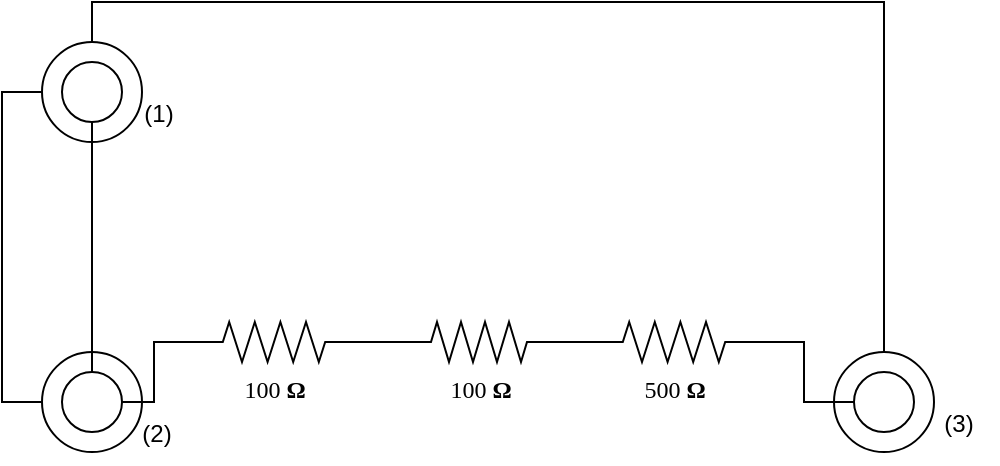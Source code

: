 <mxfile version="22.1.16" type="device">
  <diagram name="Page-1" id="7e0a89b8-554c-2b80-1dc8-d5c74ca68de4">
    <mxGraphModel dx="858" dy="555" grid="1" gridSize="10" guides="1" tooltips="1" connect="1" arrows="1" fold="1" page="1" pageScale="1" pageWidth="1100" pageHeight="850" background="none" math="0" shadow="0">
      <root>
        <mxCell id="0" />
        <mxCell id="1" parent="0" />
        <mxCell id="pRYH7PfjmrUMCHFATJnz-17" value="" style="ellipse;whiteSpace=wrap;html=1;aspect=fixed;" vertex="1" parent="1">
          <mxGeometry x="164" y="415" width="50" height="50" as="geometry" />
        </mxCell>
        <mxCell id="pRYH7PfjmrUMCHFATJnz-1" value="" style="ellipse;" vertex="1" parent="1">
          <mxGeometry x="174" y="425" width="30" height="30" as="geometry" />
        </mxCell>
        <mxCell id="pRYH7PfjmrUMCHFATJnz-26" style="edgeStyle=orthogonalEdgeStyle;rounded=0;orthogonalLoop=1;jettySize=auto;html=1;exitX=0;exitY=0.5;exitDx=0;exitDy=0;exitPerimeter=0;entryX=1;entryY=0.5;entryDx=0;entryDy=0;endArrow=none;endFill=0;" edge="1" parent="1" source="pRYH7PfjmrUMCHFATJnz-5" target="pRYH7PfjmrUMCHFATJnz-1">
          <mxGeometry relative="1" as="geometry" />
        </mxCell>
        <mxCell id="pRYH7PfjmrUMCHFATJnz-5" value="100&amp;nbsp;&lt;b&gt;Ω&lt;/b&gt;" style="verticalLabelPosition=bottom;shadow=0;dashed=0;align=center;html=1;verticalAlign=top;strokeWidth=1;shape=mxgraph.electrical.resistors.resistor_2;rounded=1;comic=0;labelBackgroundColor=none;fontFamily=Verdana;fontSize=12" vertex="1" parent="1">
          <mxGeometry x="240" y="400" width="80" height="20" as="geometry" />
        </mxCell>
        <mxCell id="pRYH7PfjmrUMCHFATJnz-7" value="100&amp;nbsp;&lt;b&gt;Ω&lt;/b&gt;" style="verticalLabelPosition=bottom;shadow=0;dashed=0;align=center;html=1;verticalAlign=top;strokeWidth=1;shape=mxgraph.electrical.resistors.resistor_2;rounded=1;comic=0;labelBackgroundColor=none;fontFamily=Verdana;fontSize=12" vertex="1" parent="1">
          <mxGeometry x="345" y="400" width="75" height="20" as="geometry" />
        </mxCell>
        <mxCell id="pRYH7PfjmrUMCHFATJnz-10" style="edgeStyle=orthogonalEdgeStyle;rounded=0;orthogonalLoop=1;jettySize=auto;html=1;exitX=1;exitY=0.5;exitDx=0;exitDy=0;exitPerimeter=0;entryX=0;entryY=0.5;entryDx=0;entryDy=0;entryPerimeter=0;endArrow=none;endFill=0;" edge="1" parent="1" source="pRYH7PfjmrUMCHFATJnz-5" target="pRYH7PfjmrUMCHFATJnz-7">
          <mxGeometry relative="1" as="geometry" />
        </mxCell>
        <mxCell id="pRYH7PfjmrUMCHFATJnz-12" style="edgeStyle=orthogonalEdgeStyle;rounded=0;orthogonalLoop=1;jettySize=auto;html=1;entryX=0;entryY=0.5;entryDx=0;entryDy=0;entryPerimeter=0;endArrow=none;endFill=0;" edge="1" parent="1" source="pRYH7PfjmrUMCHFATJnz-7">
          <mxGeometry relative="1" as="geometry">
            <mxPoint x="430" y="410" as="targetPoint" />
          </mxGeometry>
        </mxCell>
        <mxCell id="pRYH7PfjmrUMCHFATJnz-30" style="edgeStyle=orthogonalEdgeStyle;rounded=0;orthogonalLoop=1;jettySize=auto;html=1;exitX=0;exitY=0.5;exitDx=0;exitDy=0;entryX=0;entryY=0.5;entryDx=0;entryDy=0;endArrow=none;endFill=0;" edge="1" parent="1" source="pRYH7PfjmrUMCHFATJnz-20" target="pRYH7PfjmrUMCHFATJnz-17">
          <mxGeometry relative="1" as="geometry" />
        </mxCell>
        <mxCell id="pRYH7PfjmrUMCHFATJnz-31" style="edgeStyle=orthogonalEdgeStyle;rounded=0;orthogonalLoop=1;jettySize=auto;html=1;exitX=0.5;exitY=0;exitDx=0;exitDy=0;entryX=0.5;entryY=0;entryDx=0;entryDy=0;endArrow=none;endFill=0;" edge="1" parent="1" source="pRYH7PfjmrUMCHFATJnz-20" target="pRYH7PfjmrUMCHFATJnz-23">
          <mxGeometry relative="1" as="geometry" />
        </mxCell>
        <mxCell id="pRYH7PfjmrUMCHFATJnz-20" value="" style="ellipse;whiteSpace=wrap;html=1;aspect=fixed;" vertex="1" parent="1">
          <mxGeometry x="164" y="260" width="50" height="50" as="geometry" />
        </mxCell>
        <mxCell id="pRYH7PfjmrUMCHFATJnz-21" value="" style="ellipse;" vertex="1" parent="1">
          <mxGeometry x="174" y="270" width="30" height="30" as="geometry" />
        </mxCell>
        <mxCell id="pRYH7PfjmrUMCHFATJnz-23" value="" style="ellipse;whiteSpace=wrap;html=1;aspect=fixed;" vertex="1" parent="1">
          <mxGeometry x="560" y="415" width="50" height="50" as="geometry" />
        </mxCell>
        <mxCell id="pRYH7PfjmrUMCHFATJnz-24" value="" style="ellipse;" vertex="1" parent="1">
          <mxGeometry x="570" y="425" width="30" height="30" as="geometry" />
        </mxCell>
        <mxCell id="pRYH7PfjmrUMCHFATJnz-25" style="edgeStyle=orthogonalEdgeStyle;rounded=0;orthogonalLoop=1;jettySize=auto;html=1;exitX=1;exitY=0.5;exitDx=0;exitDy=0;exitPerimeter=0;entryX=0;entryY=0.5;entryDx=0;entryDy=0;endArrow=none;endFill=0;" edge="1" parent="1" target="pRYH7PfjmrUMCHFATJnz-24">
          <mxGeometry relative="1" as="geometry">
            <mxPoint x="520" y="410" as="sourcePoint" />
            <Array as="points">
              <mxPoint x="545" y="410" />
              <mxPoint x="545" y="440" />
            </Array>
          </mxGeometry>
        </mxCell>
        <mxCell id="pRYH7PfjmrUMCHFATJnz-29" style="edgeStyle=orthogonalEdgeStyle;rounded=0;orthogonalLoop=1;jettySize=auto;html=1;exitX=0.5;exitY=0;exitDx=0;exitDy=0;entryX=0.5;entryY=1;entryDx=0;entryDy=0;endArrow=none;endFill=0;" edge="1" parent="1" source="pRYH7PfjmrUMCHFATJnz-1" target="pRYH7PfjmrUMCHFATJnz-21">
          <mxGeometry relative="1" as="geometry" />
        </mxCell>
        <mxCell id="pRYH7PfjmrUMCHFATJnz-34" value="(1)" style="text;html=1;align=center;verticalAlign=middle;resizable=0;points=[];autosize=1;strokeColor=none;fillColor=none;" vertex="1" parent="1">
          <mxGeometry x="202" y="281" width="40" height="30" as="geometry" />
        </mxCell>
        <mxCell id="pRYH7PfjmrUMCHFATJnz-35" value="(2)" style="text;html=1;align=center;verticalAlign=middle;resizable=0;points=[];autosize=1;strokeColor=none;fillColor=none;" vertex="1" parent="1">
          <mxGeometry x="201" y="441" width="40" height="30" as="geometry" />
        </mxCell>
        <mxCell id="pRYH7PfjmrUMCHFATJnz-36" value="(3)" style="text;html=1;align=center;verticalAlign=middle;resizable=0;points=[];autosize=1;strokeColor=none;fillColor=none;" vertex="1" parent="1">
          <mxGeometry x="602" y="436" width="40" height="30" as="geometry" />
        </mxCell>
        <mxCell id="pRYH7PfjmrUMCHFATJnz-40" value="500&amp;nbsp;&lt;b&gt;Ω&lt;/b&gt;" style="verticalLabelPosition=bottom;shadow=0;dashed=0;align=center;html=1;verticalAlign=top;strokeWidth=1;shape=mxgraph.electrical.resistors.resistor_2;rounded=1;comic=0;labelBackgroundColor=none;fontFamily=Verdana;fontSize=12" vertex="1" parent="1">
          <mxGeometry x="440" y="400" width="80" height="20" as="geometry" />
        </mxCell>
      </root>
    </mxGraphModel>
  </diagram>
</mxfile>
